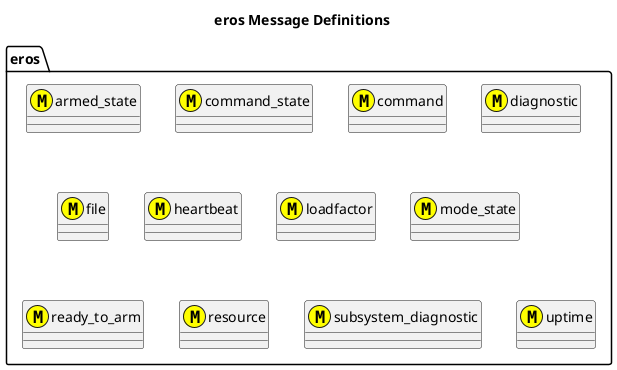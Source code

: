 @startuml
title eros Message Definitions
package eros {
    class armed_state <<M,#FFFF00>>
    class command_state <<M,#FFFF00>>
    class command <<M,#FFFF00>>
    class diagnostic <<M,#FFFF00>>
    class file <<M,#FFFF00>>
    class heartbeat <<M,#FFFF00>>
    class loadfactor <<M,#FFFF00>>
    class mode_state <<M,#FFFF00>>
    class ready_to_arm <<M,#FFFF00>>
    class resource <<M,#FFFF00>>
    class subsystem_diagnostic <<M,#FFFF00>>
    class uptime <<M,#FFFF00>>
}

@enduml